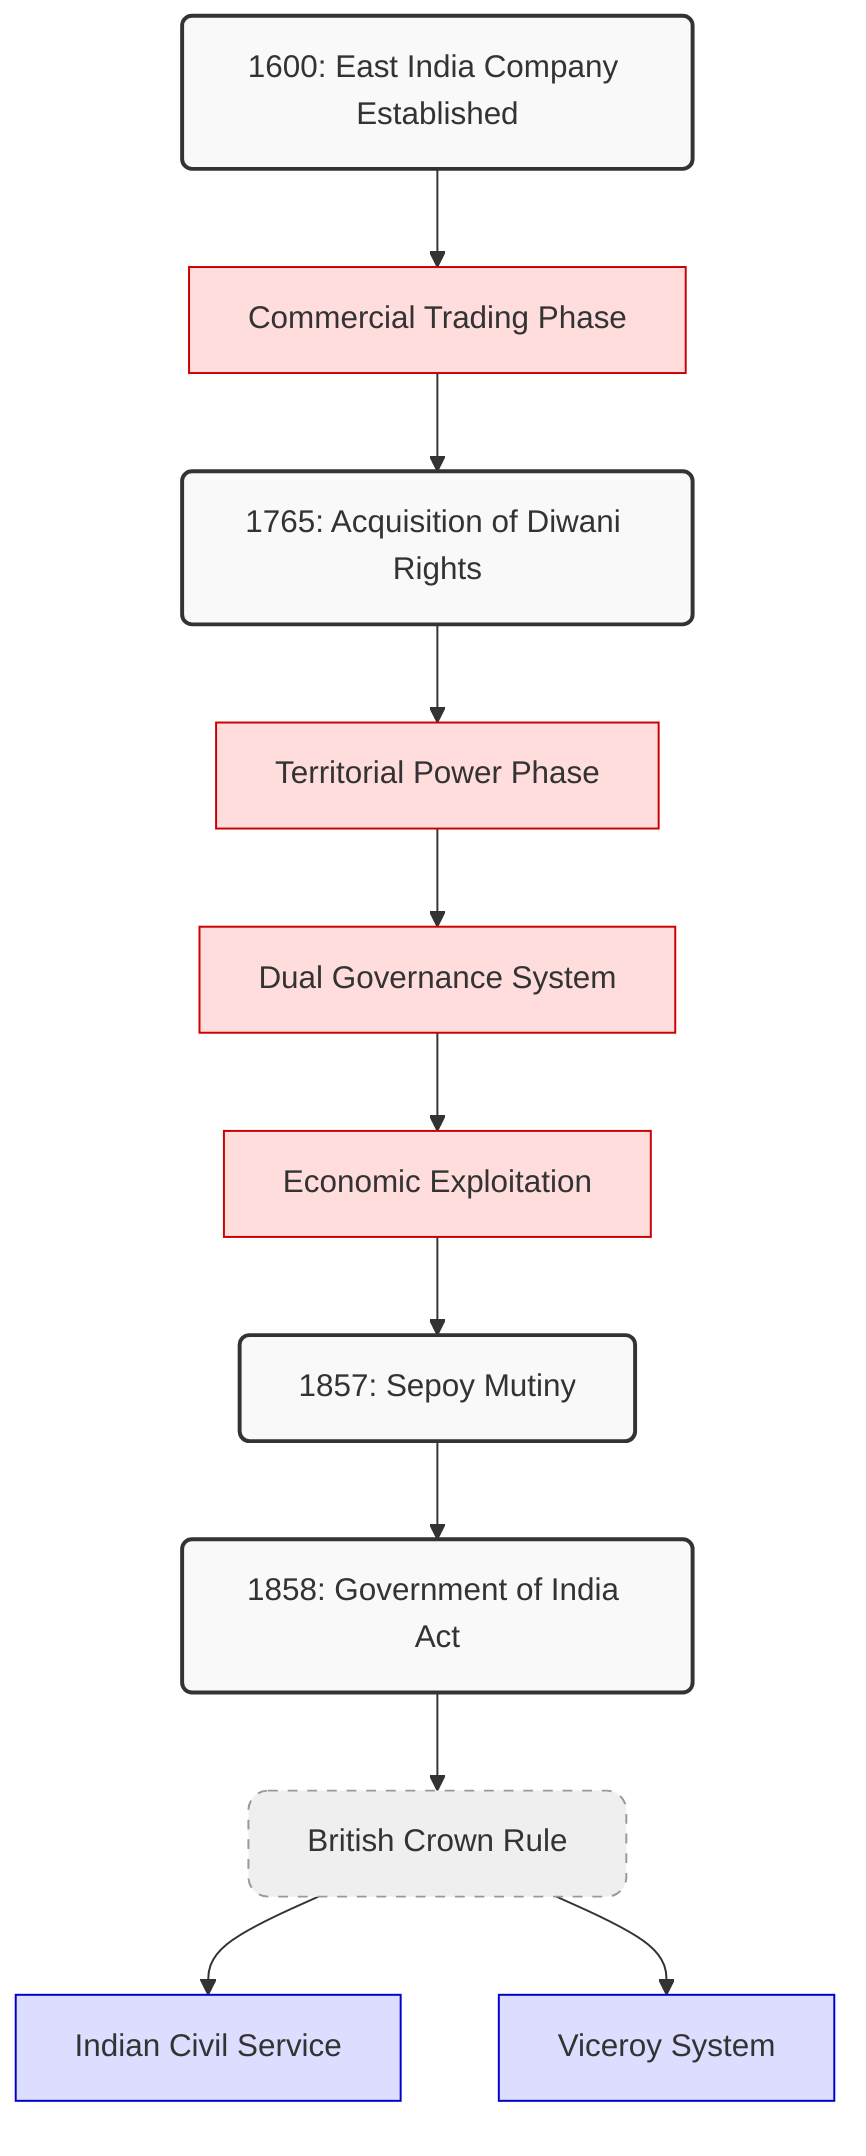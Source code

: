graph TD

    %% Class Definitions
    classDef timeNode fill:#f9f9f9,stroke:#333,stroke-width:2px,rx:5px,ry:5px
    classDef eicNode fill:#ffdddd,stroke:#cc0000
    classDef crownNode fill:#ddddff,stroke:#0000cc
    classDef indiaNode fill:#ddffdd,stroke:#00cc00
    classDef phaseNode fill:#efefef,stroke:#999999,stroke-width:1px,stroke-dasharray:5 5,rx:10px,ry:10px

    %% Node Definitions
    commercial[Commercial Trading Phase]:::eicNode
    crown[British Crown Rule]:::phaseNode
    dual[Dual Governance System]:::eicNode
    exploitation[Economic Exploitation]:::eicNode
    ics[Indian Civil Service]:::crownNode
    n1600[1600: East India Company Established]:::timeNode
    n1765[1765: Acquisition of Diwani Rights]:::timeNode
    n1857[1857: Sepoy Mutiny]:::timeNode
    n1858[1858: Government of India Act]:::timeNode
    territorial[Territorial Power Phase]:::eicNode
    viceroy[Viceroy System]:::crownNode

    %% Connections
    commercial --> n1765
    crown --> ics
    crown --> viceroy
    dual --> exploitation
    exploitation --> n1857
    n1600 --> commercial
    n1765 --> territorial
    n1857 --> n1858
    n1858 --> crown
    territorial --> dual
